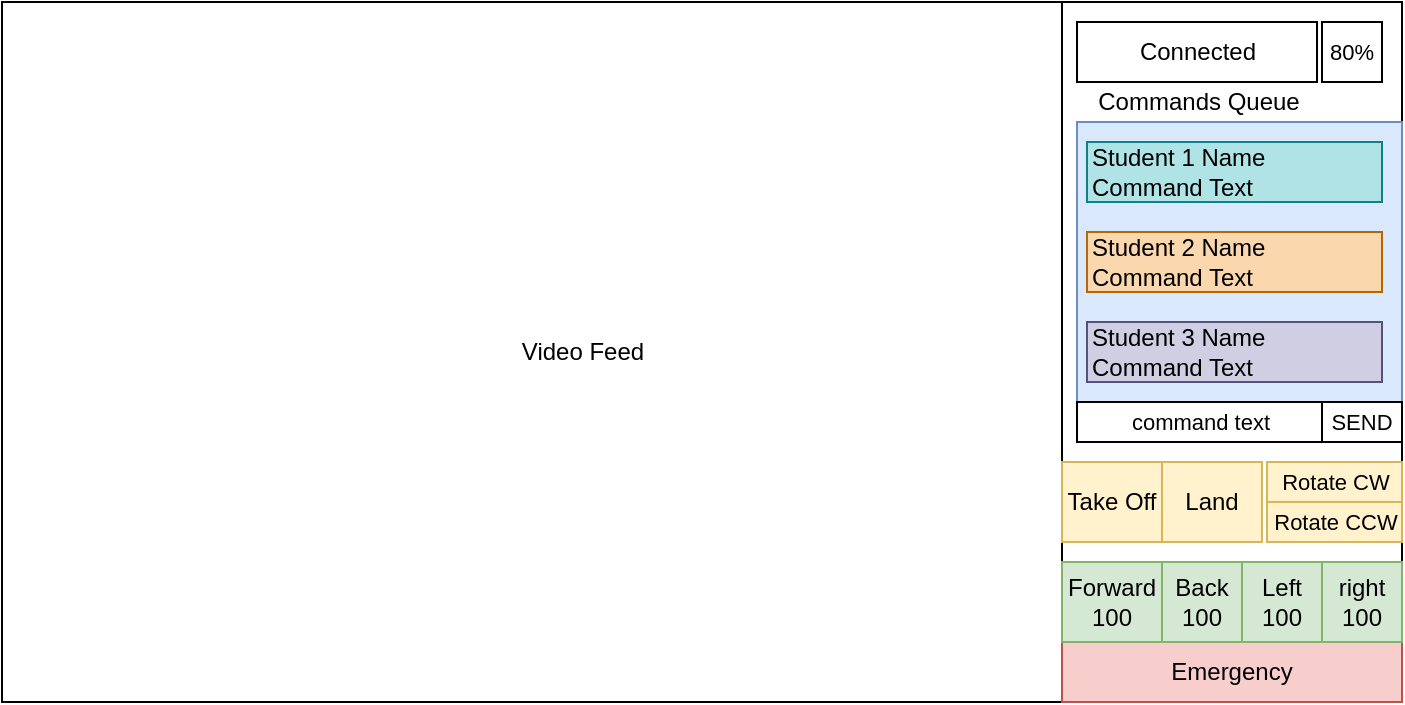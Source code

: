 <mxfile version="13.5.1" type="device"><diagram id="R13dv94aYjT0T-IBcHE1" name="Page-1"><mxGraphModel dx="1936" dy="806" grid="1" gridSize="10" guides="1" tooltips="1" connect="1" arrows="1" fold="1" page="1" pageScale="1" pageWidth="850" pageHeight="1100" math="0" shadow="0"><root><mxCell id="0"/><mxCell id="1" parent="0"/><mxCell id="22lt9_fED6_8HAMlHyKB-1" value="" style="rounded=0;whiteSpace=wrap;html=1;" vertex="1" parent="1"><mxGeometry x="-30" y="240" width="700" height="350" as="geometry"/></mxCell><mxCell id="22lt9_fED6_8HAMlHyKB-3" value="" style="rounded=0;whiteSpace=wrap;html=1;strokeWidth=1;" vertex="1" parent="1"><mxGeometry x="500" y="240" width="170" height="350" as="geometry"/></mxCell><mxCell id="22lt9_fED6_8HAMlHyKB-5" value="Video Feed" style="text;html=1;align=center;verticalAlign=middle;resizable=0;points=[];autosize=1;" vertex="1" parent="1"><mxGeometry x="220" y="405" width="80" height="20" as="geometry"/></mxCell><mxCell id="22lt9_fED6_8HAMlHyKB-6" value="Connected" style="rounded=0;whiteSpace=wrap;html=1;" vertex="1" parent="1"><mxGeometry x="507.5" y="250" width="120" height="30" as="geometry"/></mxCell><mxCell id="22lt9_fED6_8HAMlHyKB-7" value="" style="rounded=0;whiteSpace=wrap;html=1;fillColor=#dae8fc;strokeColor=#6c8ebf;" vertex="1" parent="1"><mxGeometry x="507.5" y="300" width="162.5" height="140" as="geometry"/></mxCell><mxCell id="22lt9_fED6_8HAMlHyKB-8" value="Student 1 Name&lt;br&gt;Command Text" style="rounded=0;whiteSpace=wrap;html=1;align=left;fillColor=#b0e3e6;strokeColor=#0e8088;" vertex="1" parent="1"><mxGeometry x="512.5" y="310" width="147.5" height="30" as="geometry"/></mxCell><mxCell id="22lt9_fED6_8HAMlHyKB-9" value="Student 2 Name&lt;br&gt;Command Text" style="rounded=0;whiteSpace=wrap;html=1;align=left;fillColor=#fad7ac;strokeColor=#b46504;" vertex="1" parent="1"><mxGeometry x="512.5" y="355" width="147.5" height="30" as="geometry"/></mxCell><mxCell id="22lt9_fED6_8HAMlHyKB-10" value="Student 3 Name&lt;br&gt;Command Text" style="rounded=0;whiteSpace=wrap;html=1;align=left;fillColor=#d0cee2;strokeColor=#56517e;" vertex="1" parent="1"><mxGeometry x="512.5" y="400" width="147.5" height="30" as="geometry"/></mxCell><mxCell id="22lt9_fED6_8HAMlHyKB-12" value="Commands Queue" style="text;html=1;align=center;verticalAlign=middle;resizable=0;points=[];autosize=1;" vertex="1" parent="1"><mxGeometry x="507.5" y="280" width="120" height="20" as="geometry"/></mxCell><mxCell id="22lt9_fED6_8HAMlHyKB-13" value="Emergency" style="rounded=0;whiteSpace=wrap;html=1;align=center;fillColor=#f8cecc;strokeColor=#b85450;" vertex="1" parent="1"><mxGeometry x="500" y="560" width="170" height="30" as="geometry"/></mxCell><mxCell id="22lt9_fED6_8HAMlHyKB-14" value="Take Off" style="rounded=0;whiteSpace=wrap;html=1;align=center;fillColor=#fff2cc;strokeColor=#d6b656;" vertex="1" parent="1"><mxGeometry x="500" y="470" width="50" height="40" as="geometry"/></mxCell><mxCell id="22lt9_fED6_8HAMlHyKB-15" value="Land" style="rounded=0;whiteSpace=wrap;html=1;align=center;fillColor=#fff2cc;strokeColor=#d6b656;" vertex="1" parent="1"><mxGeometry x="550" y="470" width="50" height="40" as="geometry"/></mxCell><mxCell id="22lt9_fED6_8HAMlHyKB-16" value="Forward 100" style="whiteSpace=wrap;html=1;align=center;fillColor=#d5e8d4;strokeColor=#82b366;" vertex="1" parent="1"><mxGeometry x="500" y="520" width="50" height="40" as="geometry"/></mxCell><mxCell id="22lt9_fED6_8HAMlHyKB-17" value="Back 100" style="whiteSpace=wrap;html=1;align=center;fillColor=#d5e8d4;strokeColor=#82b366;" vertex="1" parent="1"><mxGeometry x="550" y="520" width="40" height="40" as="geometry"/></mxCell><mxCell id="22lt9_fED6_8HAMlHyKB-18" value="Left&lt;br&gt;100" style="whiteSpace=wrap;html=1;align=center;fillColor=#d5e8d4;strokeColor=#82b366;" vertex="1" parent="1"><mxGeometry x="590" y="520" width="40" height="40" as="geometry"/></mxCell><mxCell id="22lt9_fED6_8HAMlHyKB-19" value="right&lt;br&gt;100" style="whiteSpace=wrap;html=1;align=center;fillColor=#d5e8d4;strokeColor=#82b366;" vertex="1" parent="1"><mxGeometry x="630" y="520" width="40" height="40" as="geometry"/></mxCell><mxCell id="22lt9_fED6_8HAMlHyKB-20" value="Rotate CW" style="rounded=0;whiteSpace=wrap;html=1;align=center;fillColor=#fff2cc;strokeColor=#d6b656;fontSize=11;" vertex="1" parent="1"><mxGeometry x="602.5" y="470" width="67.5" height="20" as="geometry"/></mxCell><mxCell id="22lt9_fED6_8HAMlHyKB-21" value="Rotate CCW" style="rounded=0;whiteSpace=wrap;html=1;align=center;fillColor=#fff2cc;strokeColor=#d6b656;fontSize=11;" vertex="1" parent="1"><mxGeometry x="602.5" y="490" width="67.5" height="20" as="geometry"/></mxCell><mxCell id="22lt9_fED6_8HAMlHyKB-22" value="command text" style="rounded=0;whiteSpace=wrap;html=1;strokeWidth=1;fontSize=11;align=center;" vertex="1" parent="1"><mxGeometry x="507.5" y="440" width="122.5" height="20" as="geometry"/></mxCell><mxCell id="22lt9_fED6_8HAMlHyKB-23" value="SEND" style="rounded=0;whiteSpace=wrap;html=1;strokeWidth=1;fontSize=11;align=center;" vertex="1" parent="1"><mxGeometry x="630" y="440" width="40" height="20" as="geometry"/></mxCell><mxCell id="22lt9_fED6_8HAMlHyKB-24" value="80%" style="rounded=0;whiteSpace=wrap;html=1;strokeWidth=1;fontSize=11;align=center;" vertex="1" parent="1"><mxGeometry x="630" y="250" width="30" height="30" as="geometry"/></mxCell></root></mxGraphModel></diagram></mxfile>